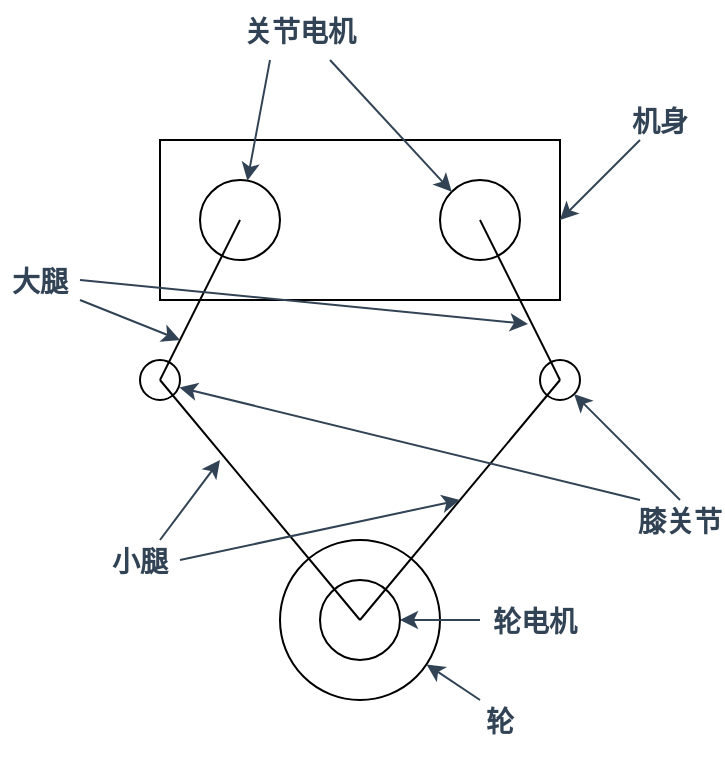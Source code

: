 <mxfile scale="5" border="0">
    <diagram id="DvDFzFbIzupZf6yT3ORs" name="Page-1">
        <mxGraphModel dx="906" dy="599" grid="1" gridSize="10" guides="1" tooltips="1" connect="1" arrows="1" fold="1" page="1" pageScale="1" pageWidth="850" pageHeight="1100" math="0" shadow="0">
            <root>
                <mxCell id="0"/>
                <mxCell id="1" parent="0"/>
                <mxCell id="30" value="" style="ellipse;aspect=fixed;fontFamily=宋体;fontSize=14;fontStyle=1" parent="1" vertex="1">
                    <mxGeometry x="190" y="390" width="20" height="20" as="geometry"/>
                </mxCell>
                <mxCell id="29" value="" style="ellipse;aspect=fixed;fontFamily=宋体;fontSize=14;fontStyle=1" parent="1" vertex="1">
                    <mxGeometry x="390" y="390" width="20" height="20" as="geometry"/>
                </mxCell>
                <mxCell id="10" value="" style="ellipse;fontFamily=宋体;fontSize=14;fontStyle=1" parent="1" vertex="1">
                    <mxGeometry x="260" y="480" width="80" height="80" as="geometry"/>
                </mxCell>
                <mxCell id="19" value="" style="ellipse;fontColor=#00A1E9;fontFamily=宋体;fontSize=14;fontStyle=1" parent="1" vertex="1">
                    <mxGeometry x="280" y="500" width="40" height="40" as="geometry"/>
                </mxCell>
                <mxCell id="2" value="" style="rounded=0;fontFamily=宋体;fontSize=14;fontStyle=1" parent="1" vertex="1">
                    <mxGeometry x="200" y="280" width="200" height="80" as="geometry"/>
                </mxCell>
                <mxCell id="3" value="" style="ellipse;aspect=fixed;fontFamily=宋体;fontSize=14;fontStyle=1" parent="1" vertex="1">
                    <mxGeometry x="220" y="300" width="40" height="40" as="geometry"/>
                </mxCell>
                <mxCell id="4" value="" style="ellipse;aspect=fixed;fontFamily=宋体;fontSize=14;fontStyle=1" parent="1" vertex="1">
                    <mxGeometry x="340" y="300" width="40" height="40" as="geometry"/>
                </mxCell>
                <mxCell id="6" value="" style="endArrow=none;fontFamily=宋体;fontSize=14;fontStyle=1" parent="1" edge="1">
                    <mxGeometry width="50" height="50" relative="1" as="geometry">
                        <mxPoint x="200" y="400" as="sourcePoint"/>
                        <mxPoint x="240" y="320" as="targetPoint"/>
                    </mxGeometry>
                </mxCell>
                <mxCell id="7" value="" style="endArrow=none;fontFamily=宋体;fontSize=14;fontStyle=1" parent="1" edge="1">
                    <mxGeometry width="50" height="50" relative="1" as="geometry">
                        <mxPoint x="360" y="320" as="sourcePoint"/>
                        <mxPoint x="400" y="400" as="targetPoint"/>
                    </mxGeometry>
                </mxCell>
                <mxCell id="8" value="" style="endArrow=none;fontFamily=宋体;fontSize=14;fontStyle=1" parent="1" edge="1">
                    <mxGeometry width="50" height="50" relative="1" as="geometry">
                        <mxPoint x="300" y="520" as="sourcePoint"/>
                        <mxPoint x="200" y="400" as="targetPoint"/>
                    </mxGeometry>
                </mxCell>
                <mxCell id="9" value="" style="endArrow=none;fontFamily=宋体;fontSize=14;fontStyle=1" parent="1" edge="1">
                    <mxGeometry width="50" height="50" relative="1" as="geometry">
                        <mxPoint x="300" y="520" as="sourcePoint"/>
                        <mxPoint x="400" y="400" as="targetPoint"/>
                    </mxGeometry>
                </mxCell>
                <mxCell id="11" value="" style="endArrow=classic;fillColor=#647687;strokeColor=#314354;fontColor=#00A1E9;fontFamily=宋体;fontSize=14;fontStyle=1" parent="1" edge="1">
                    <mxGeometry width="50" height="50" relative="1" as="geometry">
                        <mxPoint x="160" y="360" as="sourcePoint"/>
                        <mxPoint x="210" y="380" as="targetPoint"/>
                    </mxGeometry>
                </mxCell>
                <mxCell id="13" value="大腿" style="text;strokeColor=none;fillColor=none;align=center;verticalAlign=middle;rounded=0;fontColor=#314354;fontFamily=宋体;fontSize=14;fontStyle=1" parent="1" vertex="1">
                    <mxGeometry x="120" y="330" width="40" height="40" as="geometry"/>
                </mxCell>
                <mxCell id="14" value="" style="endArrow=classic;fillColor=#647687;strokeColor=#314354;fontColor=#00A1E9;fontFamily=宋体;fontSize=14;fontStyle=1" parent="1" edge="1">
                    <mxGeometry width="50" height="50" relative="1" as="geometry">
                        <mxPoint x="200" y="480" as="sourcePoint"/>
                        <mxPoint x="230" y="440" as="targetPoint"/>
                    </mxGeometry>
                </mxCell>
                <mxCell id="15" value="小腿" style="text;strokeColor=none;fillColor=none;align=center;verticalAlign=middle;rounded=0;fontColor=#314354;fontFamily=宋体;fontSize=14;fontStyle=1" parent="1" vertex="1">
                    <mxGeometry x="170" y="470" width="40" height="40" as="geometry"/>
                </mxCell>
                <mxCell id="16" value="" style="endArrow=classic;fillColor=#647687;strokeColor=#314354;fontColor=#00A1E9;fontFamily=宋体;fontSize=14;fontStyle=1" parent="1" target="10" edge="1">
                    <mxGeometry width="50" height="50" relative="1" as="geometry">
                        <mxPoint x="360" y="560" as="sourcePoint"/>
                        <mxPoint x="360" y="520" as="targetPoint"/>
                    </mxGeometry>
                </mxCell>
                <mxCell id="17" value="轮" style="text;strokeColor=none;fillColor=none;align=center;verticalAlign=middle;rounded=0;fontColor=#314354;fontFamily=宋体;fontSize=14;fontStyle=1" parent="1" vertex="1">
                    <mxGeometry x="350" y="550" width="40" height="40" as="geometry"/>
                </mxCell>
                <mxCell id="20" value="" style="endArrow=classic;fontColor=#00A1E9;exitX=1;exitY=0.5;exitDx=0;exitDy=0;strokeColor=#314354;fillColor=#647687;fontFamily=宋体;fontSize=14;fontStyle=1" parent="1" source="13" edge="1">
                    <mxGeometry width="50" height="50" relative="1" as="geometry">
                        <mxPoint x="400" y="440" as="sourcePoint"/>
                        <mxPoint x="384" y="372" as="targetPoint"/>
                    </mxGeometry>
                </mxCell>
                <mxCell id="21" value="" style="endArrow=classic;strokeColor=#314354;fontColor=#00A1E9;exitX=1;exitY=0.5;exitDx=0;exitDy=0;fillColor=#647687;fontFamily=宋体;fontSize=14;fontStyle=1" parent="1" source="15" edge="1">
                    <mxGeometry width="50" height="50" relative="1" as="geometry">
                        <mxPoint x="400" y="440" as="sourcePoint"/>
                        <mxPoint x="350" y="460" as="targetPoint"/>
                    </mxGeometry>
                </mxCell>
                <mxCell id="22" value="" style="endArrow=classic;strokeColor=#314354;fontColor=#00A1E9;exitX=0.25;exitY=1;exitDx=0;exitDy=0;fillColor=#647687;fontFamily=宋体;fontSize=14;fontStyle=1" parent="1" source="24" target="3" edge="1">
                    <mxGeometry width="50" height="50" relative="1" as="geometry">
                        <mxPoint x="280" y="230" as="sourcePoint"/>
                        <mxPoint x="330" y="180" as="targetPoint"/>
                    </mxGeometry>
                </mxCell>
                <mxCell id="23" value="" style="endArrow=classic;strokeColor=#314354;fontColor=#00A1E9;entryX=0;entryY=0;entryDx=0;entryDy=0;exitX=0.75;exitY=1;exitDx=0;exitDy=0;fillColor=#647687;fontFamily=宋体;fontSize=14;fontStyle=1" parent="1" source="24" target="4" edge="1">
                    <mxGeometry width="50" height="50" relative="1" as="geometry">
                        <mxPoint x="280" y="230" as="sourcePoint"/>
                        <mxPoint x="258.123" y="311.724" as="targetPoint"/>
                    </mxGeometry>
                </mxCell>
                <mxCell id="24" value="关节电机" style="text;strokeColor=none;fillColor=none;align=center;verticalAlign=middle;rounded=0;fontColor=#314354;fontFamily=宋体;fontSize=14;fontStyle=1" parent="1" vertex="1">
                    <mxGeometry x="240" y="210" width="60" height="30" as="geometry"/>
                </mxCell>
                <mxCell id="25" value="机身" style="text;strokeColor=none;fillColor=none;align=center;verticalAlign=middle;rounded=0;fontColor=#314354;fontFamily=宋体;fontSize=14;fontStyle=1" parent="1" vertex="1">
                    <mxGeometry x="430" y="250" width="40" height="40" as="geometry"/>
                </mxCell>
                <mxCell id="26" value="" style="endArrow=classic;strokeColor=#314354;fontColor=#00A1E9;entryX=1;entryY=0.5;entryDx=0;entryDy=0;fillColor=#647687;fontFamily=宋体;fontSize=14;fontStyle=1" parent="1" target="2" edge="1">
                    <mxGeometry width="50" height="50" relative="1" as="geometry">
                        <mxPoint x="440" y="280" as="sourcePoint"/>
                        <mxPoint x="480" y="350" as="targetPoint"/>
                    </mxGeometry>
                </mxCell>
                <mxCell id="27" value="" style="endArrow=classic;strokeColor=#314354;fontColor=#00A1E9;entryX=0.986;entryY=0.686;entryDx=0;entryDy=0;entryPerimeter=0;fillColor=#647687;fontFamily=宋体;fontSize=14;fontStyle=1" parent="1" target="30" edge="1">
                    <mxGeometry width="50" height="50" relative="1" as="geometry">
                        <mxPoint x="440" y="460" as="sourcePoint"/>
                        <mxPoint x="210" y="400" as="targetPoint"/>
                    </mxGeometry>
                </mxCell>
                <mxCell id="32" value="" style="endArrow=classic;strokeColor=#314354;fontColor=#00A1E9;entryX=1;entryY=1;entryDx=0;entryDy=0;fillColor=#647687;fontFamily=宋体;fontSize=14;fontStyle=1" parent="1" target="29" edge="1">
                    <mxGeometry width="50" height="50" relative="1" as="geometry">
                        <mxPoint x="460" y="460" as="sourcePoint"/>
                        <mxPoint x="220" y="410" as="targetPoint"/>
                    </mxGeometry>
                </mxCell>
                <mxCell id="33" value="膝关节" style="text;strokeColor=none;fillColor=none;align=center;verticalAlign=middle;rounded=0;fontColor=#314354;fontFamily=宋体;fontSize=14;fontStyle=1" parent="1" vertex="1">
                    <mxGeometry x="440" y="450" width="40" height="40" as="geometry"/>
                </mxCell>
                <mxCell id="34" value="轮电机" style="text;strokeColor=none;fillColor=none;align=center;verticalAlign=middle;rounded=0;fontColor=#314354;fontFamily=宋体;fontSize=14;fontStyle=1" parent="1" vertex="1">
                    <mxGeometry x="365" y="505" width="45" height="30" as="geometry"/>
                </mxCell>
                <mxCell id="35" value="" style="endArrow=classic;fillColor=#647687;strokeColor=#314354;fontColor=#00A1E9;entryX=1;entryY=0.5;entryDx=0;entryDy=0;fontFamily=宋体;fontSize=14;fontStyle=1" parent="1" target="19" edge="1">
                    <mxGeometry width="50" height="50" relative="1" as="geometry">
                        <mxPoint x="360" y="520" as="sourcePoint"/>
                        <mxPoint x="343.282" y="552.188" as="targetPoint"/>
                    </mxGeometry>
                </mxCell>
            </root>
        </mxGraphModel>
    </diagram>
</mxfile>
